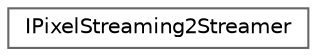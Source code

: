 digraph "Graphical Class Hierarchy"
{
 // INTERACTIVE_SVG=YES
 // LATEX_PDF_SIZE
  bgcolor="transparent";
  edge [fontname=Helvetica,fontsize=10,labelfontname=Helvetica,labelfontsize=10];
  node [fontname=Helvetica,fontsize=10,shape=box,height=0.2,width=0.4];
  rankdir="LR";
  Node0 [id="Node000000",label="IPixelStreaming2Streamer",height=0.2,width=0.4,color="grey40", fillcolor="white", style="filled",URL="$d1/d54/classIPixelStreaming2Streamer.html",tooltip="The IPixelStreaming2Streamer interface provides functionality for managing a Pixel Streaming session."];
}
